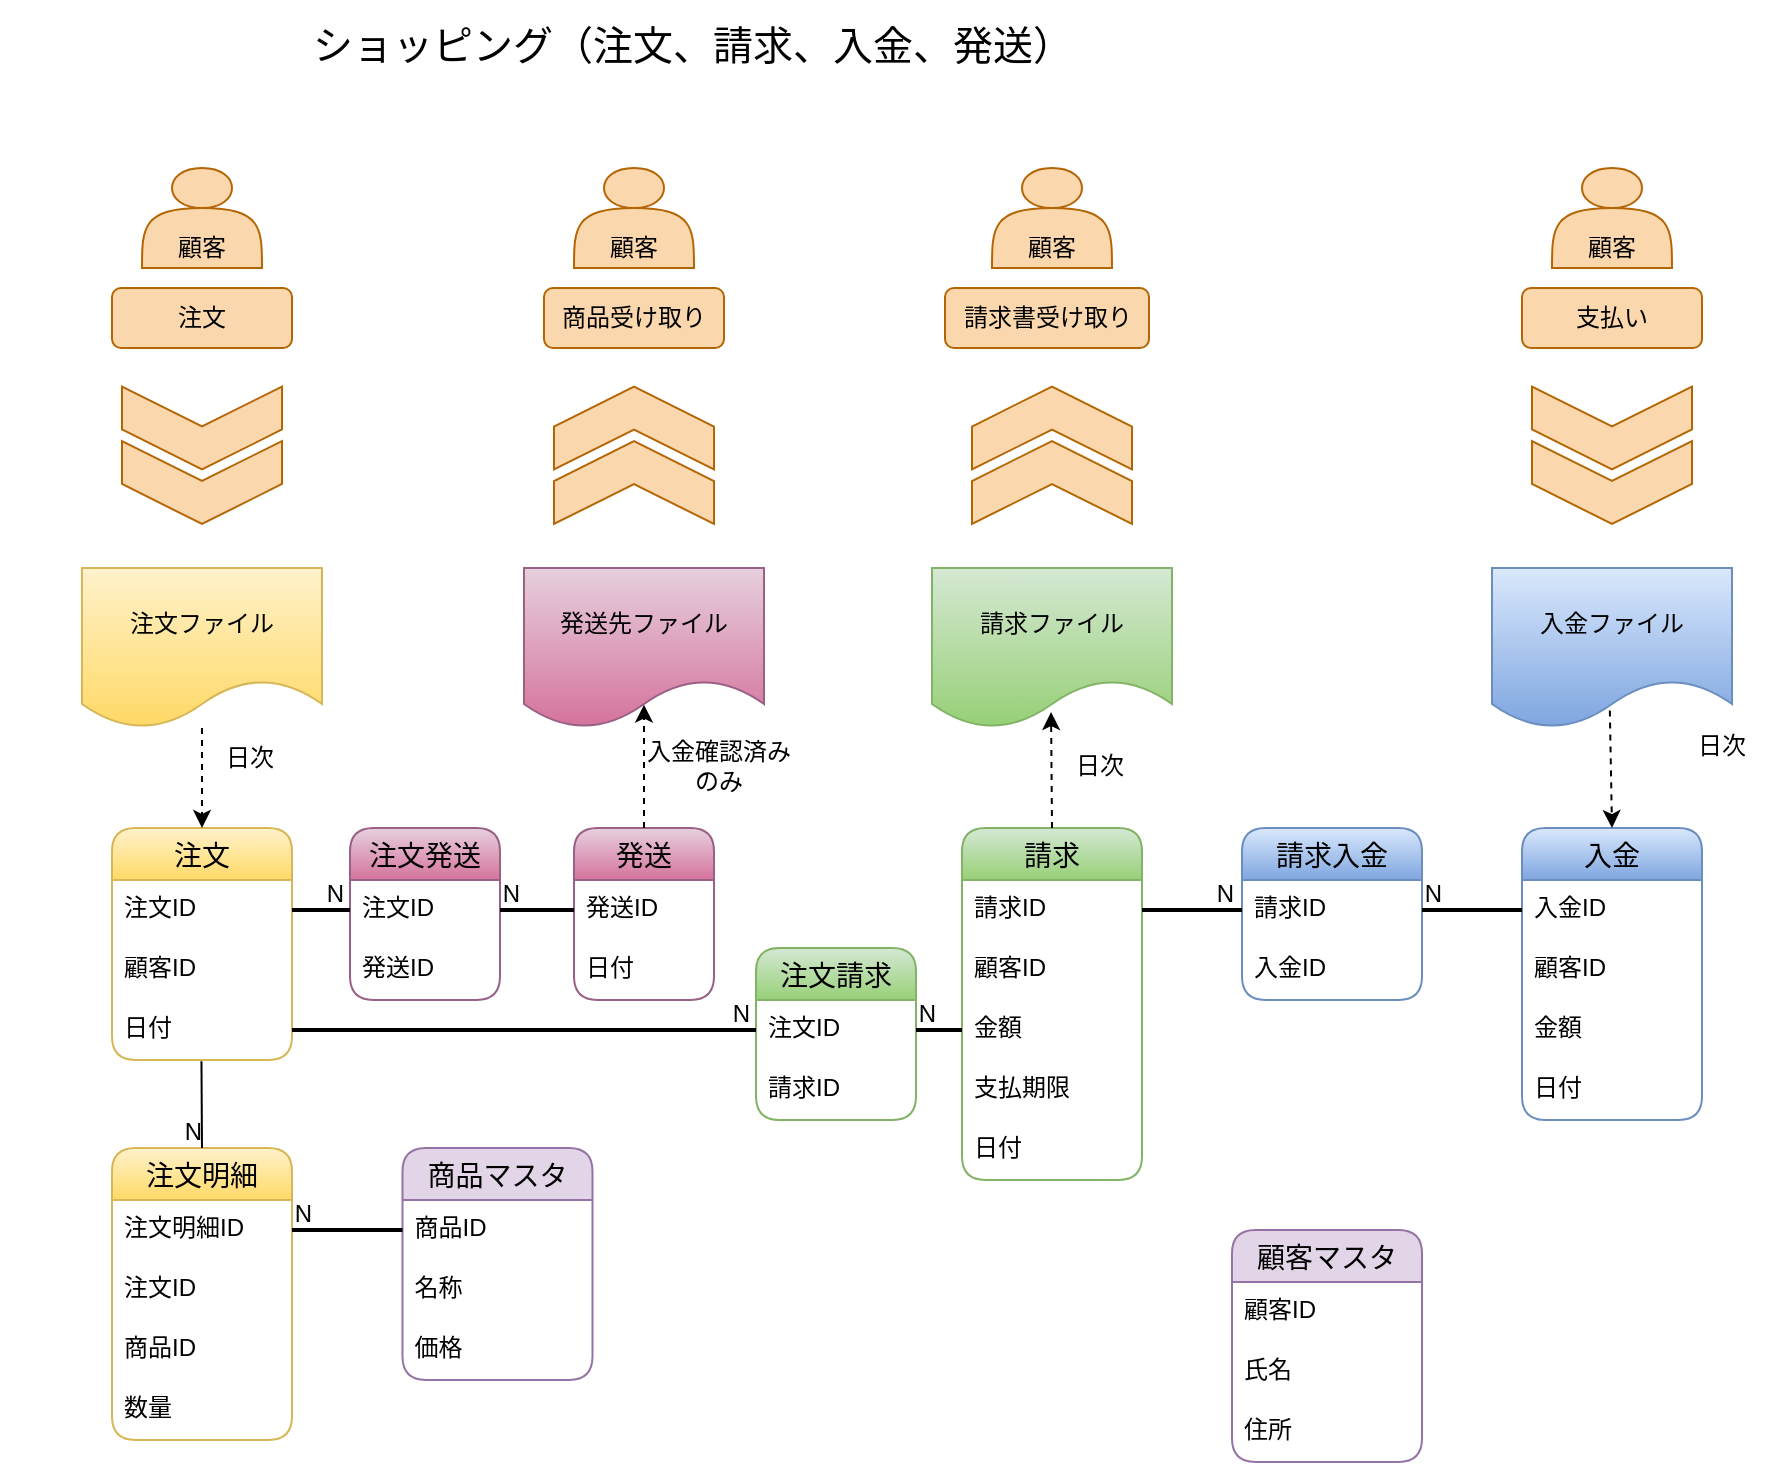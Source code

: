 <mxfile>
    <diagram id="yGmV4a3jAjI65rgRJ6Fj" name="Page-1">
        <mxGraphModel dx="1096" dy="775" grid="0" gridSize="10" guides="1" tooltips="1" connect="1" arrows="1" fold="1" page="1" pageScale="1" pageWidth="1100" pageHeight="850" background="#FFFFFF" math="0" shadow="0">
            <root>
                <mxCell id="0"/>
                <mxCell id="1" parent="0"/>
                <mxCell id="2" value="注文" style="swimlane;fontStyle=0;childLayout=stackLayout;horizontal=1;startSize=26;horizontalStack=0;resizeParent=1;resizeParentMax=0;resizeLast=0;collapsible=1;marginBottom=0;align=center;fontSize=14;rounded=1;fillColor=#fff2cc;gradientColor=#ffd966;strokeColor=#d6b656;fontColor=#000000;" parent="1" vertex="1">
                    <mxGeometry x="70" y="433" width="90" height="116" as="geometry"/>
                </mxCell>
                <mxCell id="3" value="注文ID&#xa;" style="text;spacingLeft=4;spacingRight=4;overflow=hidden;rotatable=0;points=[[0,0.5],[1,0.5]];portConstraint=eastwest;fontSize=12;rounded=1;fontColor=#000000;" parent="2" vertex="1">
                    <mxGeometry y="26" width="90" height="30" as="geometry"/>
                </mxCell>
                <mxCell id="4" value="顧客ID" style="text;spacingLeft=4;spacingRight=4;overflow=hidden;rotatable=0;points=[[0,0.5],[1,0.5]];portConstraint=eastwest;fontSize=12;rounded=1;fontColor=#000000;" parent="2" vertex="1">
                    <mxGeometry y="56" width="90" height="30" as="geometry"/>
                </mxCell>
                <mxCell id="21" value="日付" style="text;spacingLeft=4;spacingRight=4;overflow=hidden;rotatable=0;points=[[0,0.5],[1,0.5]];portConstraint=eastwest;fontSize=12;rounded=1;fontColor=#000000;" parent="2" vertex="1">
                    <mxGeometry y="86" width="90" height="30" as="geometry"/>
                </mxCell>
                <mxCell id="6" value="注文明細" style="swimlane;fontStyle=0;childLayout=stackLayout;horizontal=1;startSize=26;horizontalStack=0;resizeParent=1;resizeParentMax=0;resizeLast=0;collapsible=1;marginBottom=0;align=center;fontSize=14;rounded=1;fillColor=#fff2cc;strokeColor=#d6b656;gradientColor=#ffd966;fontColor=#000000;" parent="1" vertex="1">
                    <mxGeometry x="70" y="593" width="90" height="146" as="geometry"/>
                </mxCell>
                <mxCell id="8" value="注文明細ID" style="text;strokeColor=none;fillColor=none;spacingLeft=4;spacingRight=4;overflow=hidden;rotatable=0;points=[[0,0.5],[1,0.5]];portConstraint=eastwest;fontSize=12;rounded=1;fontColor=#000000;" parent="6" vertex="1">
                    <mxGeometry y="26" width="90" height="30" as="geometry"/>
                </mxCell>
                <mxCell id="7" value="注文ID" style="text;strokeColor=none;fillColor=none;spacingLeft=4;spacingRight=4;overflow=hidden;rotatable=0;points=[[0,0.5],[1,0.5]];portConstraint=eastwest;fontSize=12;rounded=1;fontColor=#000000;" parent="6" vertex="1">
                    <mxGeometry y="56" width="90" height="30" as="geometry"/>
                </mxCell>
                <mxCell id="9" value="商品ID" style="text;strokeColor=none;fillColor=none;spacingLeft=4;spacingRight=4;overflow=hidden;rotatable=0;points=[[0,0.5],[1,0.5]];portConstraint=eastwest;fontSize=12;rounded=1;fontColor=#000000;" parent="6" vertex="1">
                    <mxGeometry y="86" width="90" height="30" as="geometry"/>
                </mxCell>
                <mxCell id="10" value="数量" style="text;strokeColor=none;fillColor=none;spacingLeft=4;spacingRight=4;overflow=hidden;rotatable=0;points=[[0,0.5],[1,0.5]];portConstraint=eastwest;fontSize=12;rounded=1;fontColor=#000000;" parent="6" vertex="1">
                    <mxGeometry y="116" width="90" height="30" as="geometry"/>
                </mxCell>
                <mxCell id="13" value="注文請求" style="swimlane;fontStyle=0;childLayout=stackLayout;horizontal=1;startSize=26;horizontalStack=0;resizeParent=1;resizeParentMax=0;resizeLast=0;collapsible=1;marginBottom=0;align=center;fontSize=14;rounded=1;fillColor=#d5e8d4;gradientColor=#97d077;strokeColor=#82b366;fontColor=#000000;" parent="1" vertex="1">
                    <mxGeometry x="392" y="493" width="80" height="86" as="geometry"/>
                </mxCell>
                <mxCell id="14" value="注文ID" style="text;strokeColor=none;fillColor=none;spacingLeft=4;spacingRight=4;overflow=hidden;rotatable=0;points=[[0,0.5],[1,0.5]];portConstraint=eastwest;fontSize=12;rounded=1;fontColor=#000000;" parent="13" vertex="1">
                    <mxGeometry y="26" width="80" height="30" as="geometry"/>
                </mxCell>
                <mxCell id="15" value="請求ID" style="text;strokeColor=none;fillColor=none;spacingLeft=4;spacingRight=4;overflow=hidden;rotatable=0;points=[[0,0.5],[1,0.5]];portConstraint=eastwest;fontSize=12;rounded=1;fontColor=#000000;" parent="13" vertex="1">
                    <mxGeometry y="56" width="80" height="30" as="geometry"/>
                </mxCell>
                <mxCell id="17" value="請求" style="swimlane;fontStyle=0;childLayout=stackLayout;horizontal=1;startSize=26;horizontalStack=0;resizeParent=1;resizeParentMax=0;resizeLast=0;collapsible=1;marginBottom=0;align=center;fontSize=14;rounded=1;fillColor=#d5e8d4;gradientColor=#97d077;strokeColor=#82b366;fontColor=#000000;" parent="1" vertex="1">
                    <mxGeometry x="495" y="433" width="90" height="176" as="geometry"/>
                </mxCell>
                <mxCell id="18" value="請求ID" style="text;strokeColor=none;fillColor=none;spacingLeft=4;spacingRight=4;overflow=hidden;rotatable=0;points=[[0,0.5],[1,0.5]];portConstraint=eastwest;fontSize=12;rounded=1;fontColor=#000000;" parent="17" vertex="1">
                    <mxGeometry y="26" width="90" height="30" as="geometry"/>
                </mxCell>
                <mxCell id="71" value="顧客ID" style="text;strokeColor=none;fillColor=none;spacingLeft=4;spacingRight=4;overflow=hidden;rotatable=0;points=[[0,0.5],[1,0.5]];portConstraint=eastwest;fontSize=12;rounded=1;fontColor=#000000;" parent="17" vertex="1">
                    <mxGeometry y="56" width="90" height="30" as="geometry"/>
                </mxCell>
                <mxCell id="72" value="金額" style="text;strokeColor=none;fillColor=none;spacingLeft=4;spacingRight=4;overflow=hidden;rotatable=0;points=[[0,0.5],[1,0.5]];portConstraint=eastwest;fontSize=12;rounded=1;fontColor=#000000;" parent="17" vertex="1">
                    <mxGeometry y="86" width="90" height="30" as="geometry"/>
                </mxCell>
                <mxCell id="74" value="支払期限" style="text;strokeColor=none;fillColor=none;spacingLeft=4;spacingRight=4;overflow=hidden;rotatable=0;points=[[0,0.5],[1,0.5]];portConstraint=eastwest;fontSize=12;rounded=1;fontColor=#000000;" parent="17" vertex="1">
                    <mxGeometry y="116" width="90" height="30" as="geometry"/>
                </mxCell>
                <mxCell id="19" value="日付" style="text;strokeColor=none;fillColor=none;spacingLeft=4;spacingRight=4;overflow=hidden;rotatable=0;points=[[0,0.5],[1,0.5]];portConstraint=eastwest;fontSize=12;rounded=1;fontColor=#000000;" parent="17" vertex="1">
                    <mxGeometry y="146" width="90" height="30" as="geometry"/>
                </mxCell>
                <mxCell id="27" value="入金" style="swimlane;fontStyle=0;childLayout=stackLayout;horizontal=1;startSize=26;horizontalStack=0;resizeParent=1;resizeParentMax=0;resizeLast=0;collapsible=1;marginBottom=0;align=center;fontSize=14;rounded=1;fillColor=#dae8fc;gradientColor=#7ea6e0;strokeColor=#6c8ebf;fontColor=#000000;" parent="1" vertex="1">
                    <mxGeometry x="775" y="433" width="90" height="146" as="geometry"/>
                </mxCell>
                <mxCell id="28" value="入金ID" style="text;strokeColor=none;fillColor=none;spacingLeft=4;spacingRight=4;overflow=hidden;rotatable=0;points=[[0,0.5],[1,0.5]];portConstraint=eastwest;fontSize=12;rounded=1;fontColor=#000000;" parent="27" vertex="1">
                    <mxGeometry y="26" width="90" height="30" as="geometry"/>
                </mxCell>
                <mxCell id="73" value="顧客ID" style="text;strokeColor=none;fillColor=none;spacingLeft=4;spacingRight=4;overflow=hidden;rotatable=0;points=[[0,0.5],[1,0.5]];portConstraint=eastwest;fontSize=12;rounded=1;fontColor=#000000;" parent="27" vertex="1">
                    <mxGeometry y="56" width="90" height="30" as="geometry"/>
                </mxCell>
                <mxCell id="29" value="金額" style="text;strokeColor=none;fillColor=none;spacingLeft=4;spacingRight=4;overflow=hidden;rotatable=0;points=[[0,0.5],[1,0.5]];portConstraint=eastwest;fontSize=12;rounded=1;fontColor=#000000;" parent="27" vertex="1">
                    <mxGeometry y="86" width="90" height="30" as="geometry"/>
                </mxCell>
                <mxCell id="30" value="日付" style="text;strokeColor=none;fillColor=none;spacingLeft=4;spacingRight=4;overflow=hidden;rotatable=0;points=[[0,0.5],[1,0.5]];portConstraint=eastwest;fontSize=12;rounded=1;fontColor=#000000;" parent="27" vertex="1">
                    <mxGeometry y="116" width="90" height="30" as="geometry"/>
                </mxCell>
                <mxCell id="32" value="顧客マスタ" style="swimlane;fontStyle=0;childLayout=stackLayout;horizontal=1;startSize=26;horizontalStack=0;resizeParent=1;resizeParentMax=0;resizeLast=0;collapsible=1;marginBottom=0;align=center;fontSize=14;rounded=1;strokeColor=#9673a6;fillColor=#e1d5e7;fontColor=#000000;" parent="1" vertex="1">
                    <mxGeometry x="630" y="634" width="95" height="116" as="geometry"/>
                </mxCell>
                <mxCell id="33" value="顧客ID" style="text;strokeColor=none;fillColor=none;spacingLeft=4;spacingRight=4;overflow=hidden;rotatable=0;points=[[0,0.5],[1,0.5]];portConstraint=eastwest;fontSize=12;rounded=1;fontColor=#000000;" parent="32" vertex="1">
                    <mxGeometry y="26" width="95" height="30" as="geometry"/>
                </mxCell>
                <mxCell id="122" value="氏名" style="text;strokeColor=none;fillColor=none;spacingLeft=4;spacingRight=4;overflow=hidden;rotatable=0;points=[[0,0.5],[1,0.5]];portConstraint=eastwest;fontSize=12;rounded=1;fontColor=#000000;" parent="32" vertex="1">
                    <mxGeometry y="56" width="95" height="30" as="geometry"/>
                </mxCell>
                <mxCell id="34" value="住所" style="text;strokeColor=none;fillColor=none;spacingLeft=4;spacingRight=4;overflow=hidden;rotatable=0;points=[[0,0.5],[1,0.5]];portConstraint=eastwest;fontSize=12;rounded=1;fontColor=#000000;" parent="32" vertex="1">
                    <mxGeometry y="86" width="95" height="30" as="geometry"/>
                </mxCell>
                <mxCell id="37" value="商品マスタ" style="swimlane;fontStyle=0;childLayout=stackLayout;horizontal=1;startSize=26;horizontalStack=0;resizeParent=1;resizeParentMax=0;resizeLast=0;collapsible=1;marginBottom=0;align=center;fontSize=14;rounded=1;fillColor=#e1d5e7;strokeColor=#9673a6;fontColor=#000000;" parent="1" vertex="1">
                    <mxGeometry x="215.25" y="593" width="95" height="116" as="geometry"/>
                </mxCell>
                <mxCell id="38" value="商品ID" style="text;strokeColor=none;fillColor=none;spacingLeft=4;spacingRight=4;overflow=hidden;rotatable=0;points=[[0,0.5],[1,0.5]];portConstraint=eastwest;fontSize=12;rounded=1;fontColor=#000000;" parent="37" vertex="1">
                    <mxGeometry y="26" width="95" height="30" as="geometry"/>
                </mxCell>
                <mxCell id="156" value="名称" style="text;strokeColor=none;fillColor=none;spacingLeft=4;spacingRight=4;overflow=hidden;rotatable=0;points=[[0,0.5],[1,0.5]];portConstraint=eastwest;fontSize=12;rounded=1;fontColor=#000000;" parent="37" vertex="1">
                    <mxGeometry y="56" width="95" height="30" as="geometry"/>
                </mxCell>
                <mxCell id="39" value="価格" style="text;strokeColor=none;fillColor=none;spacingLeft=4;spacingRight=4;overflow=hidden;rotatable=0;points=[[0,0.5],[1,0.5]];portConstraint=eastwest;fontSize=12;rounded=1;fontColor=#000000;" parent="37" vertex="1">
                    <mxGeometry y="86" width="95" height="30" as="geometry"/>
                </mxCell>
                <mxCell id="45" style="edgeStyle=none;rounded=1;html=1;entryX=0.5;entryY=0;entryDx=0;entryDy=0;dashed=1;fontColor=#000000;strokeColor=#000000;" parent="1" source="42" target="2" edge="1">
                    <mxGeometry relative="1" as="geometry"/>
                </mxCell>
                <mxCell id="42" value="注文ファイル" style="shape=document;whiteSpace=wrap;html=1;boundedLbl=1;rounded=1;fillColor=#fff2cc;gradientColor=#ffd966;strokeColor=#d6b656;fontColor=#000000;" parent="1" vertex="1">
                    <mxGeometry x="55" y="303" width="120" height="80" as="geometry"/>
                </mxCell>
                <mxCell id="43" value="請求ファイル" style="shape=document;whiteSpace=wrap;html=1;boundedLbl=1;rounded=1;fillColor=#d5e8d4;gradientColor=#97d077;strokeColor=#82b366;fontColor=#000000;" parent="1" vertex="1">
                    <mxGeometry x="480" y="303" width="120" height="80" as="geometry"/>
                </mxCell>
                <mxCell id="44" value="入金ファイル" style="shape=document;whiteSpace=wrap;html=1;boundedLbl=1;rounded=1;fillColor=#dae8fc;gradientColor=#7ea6e0;strokeColor=#6c8ebf;fontColor=#000000;" parent="1" vertex="1">
                    <mxGeometry x="760" y="303" width="120" height="80" as="geometry"/>
                </mxCell>
                <mxCell id="51" value="" style="endArrow=none;html=1;rounded=0;exitX=0;exitY=0.5;exitDx=0;exitDy=0;entryX=1;entryY=0.5;entryDx=0;entryDy=0;fontColor=#000000;strokeWidth=2;strokeColor=#000000;" parent="1" source="72" target="14" edge="1">
                    <mxGeometry relative="1" as="geometry">
                        <mxPoint x="585" y="475.41" as="sourcePoint"/>
                        <mxPoint x="525" y="475.41" as="targetPoint"/>
                    </mxGeometry>
                </mxCell>
                <mxCell id="52" value="N" style="resizable=0;html=1;align=right;verticalAlign=bottom;rounded=1;direction=south;fontColor=#000000;" parent="51" connectable="0" vertex="1">
                    <mxGeometry x="1" relative="1" as="geometry">
                        <mxPoint x="10" as="offset"/>
                    </mxGeometry>
                </mxCell>
                <mxCell id="54" value="" style="endArrow=none;html=1;rounded=0;exitX=0;exitY=0.5;exitDx=0;exitDy=0;entryX=1;entryY=0.5;entryDx=0;entryDy=0;fontColor=#000000;strokeWidth=2;strokeColor=#000000;" parent="1" source="38" target="8" edge="1">
                    <mxGeometry relative="1" as="geometry">
                        <mxPoint x="365" y="663" as="sourcePoint"/>
                        <mxPoint x="325" y="634" as="targetPoint"/>
                    </mxGeometry>
                </mxCell>
                <mxCell id="55" value="N" style="resizable=0;html=1;align=right;verticalAlign=bottom;rounded=1;fontColor=#000000;" parent="54" connectable="0" vertex="1">
                    <mxGeometry x="1" relative="1" as="geometry">
                        <mxPoint x="11" as="offset"/>
                    </mxGeometry>
                </mxCell>
                <mxCell id="56" value="" style="endArrow=none;html=1;rounded=0;entryX=0.5;entryY=0;entryDx=0;entryDy=0;exitX=0.497;exitY=1.021;exitDx=0;exitDy=0;exitPerimeter=0;fontColor=#000000;strokeColor=#000000;" parent="1" source="21" target="6" edge="1">
                    <mxGeometry relative="1" as="geometry">
                        <mxPoint x="80" y="553" as="sourcePoint"/>
                        <mxPoint x="230" y="473" as="targetPoint"/>
                    </mxGeometry>
                </mxCell>
                <mxCell id="57" value="N" style="resizable=0;html=1;align=right;verticalAlign=bottom;rounded=1;fontColor=#000000;" parent="56" connectable="0" vertex="1">
                    <mxGeometry x="1" relative="1" as="geometry"/>
                </mxCell>
                <mxCell id="58" value="" style="endArrow=none;html=1;rounded=0;exitX=1;exitY=0.5;exitDx=0;exitDy=0;entryX=0;entryY=0.5;entryDx=0;entryDy=0;fontColor=#000000;strokeWidth=2;strokeColor=#000000;" parent="1" source="21" target="14" edge="1">
                    <mxGeometry relative="1" as="geometry">
                        <mxPoint x="325" y="474.0" as="sourcePoint"/>
                        <mxPoint x="365" y="473" as="targetPoint"/>
                    </mxGeometry>
                </mxCell>
                <mxCell id="59" value="N" style="resizable=0;html=1;align=right;verticalAlign=bottom;rounded=1;fontColor=#000000;" parent="58" connectable="0" vertex="1">
                    <mxGeometry x="1" relative="1" as="geometry">
                        <mxPoint x="-3" as="offset"/>
                    </mxGeometry>
                </mxCell>
                <mxCell id="60" value="請求入金" style="swimlane;fontStyle=0;childLayout=stackLayout;horizontal=1;startSize=26;horizontalStack=0;resizeParent=1;resizeParentMax=0;resizeLast=0;collapsible=1;marginBottom=0;align=center;fontSize=14;rounded=1;fillColor=#dae8fc;gradientColor=#7ea6e0;strokeColor=#6c8ebf;fontColor=#000000;" parent="1" vertex="1">
                    <mxGeometry x="635" y="433" width="90" height="86" as="geometry"/>
                </mxCell>
                <mxCell id="61" value="請求ID" style="text;strokeColor=none;fillColor=none;spacingLeft=4;spacingRight=4;overflow=hidden;rotatable=0;points=[[0,0.5],[1,0.5]];portConstraint=eastwest;fontSize=12;rounded=1;fontColor=#000000;" parent="60" vertex="1">
                    <mxGeometry y="26" width="90" height="30" as="geometry"/>
                </mxCell>
                <mxCell id="62" value="入金ID" style="text;strokeColor=none;fillColor=none;spacingLeft=4;spacingRight=4;overflow=hidden;rotatable=0;points=[[0,0.5],[1,0.5]];portConstraint=eastwest;fontSize=12;rounded=1;fontColor=#000000;" parent="60" vertex="1">
                    <mxGeometry y="56" width="90" height="30" as="geometry"/>
                </mxCell>
                <mxCell id="65" style="edgeStyle=none;rounded=1;html=1;dashed=1;entryX=0.496;entryY=0.9;entryDx=0;entryDy=0;entryPerimeter=0;exitX=0.5;exitY=0;exitDx=0;exitDy=0;fontColor=#000000;strokeColor=#000000;" parent="1" source="17" target="43" edge="1">
                    <mxGeometry relative="1" as="geometry">
                        <mxPoint x="675" y="373" as="sourcePoint"/>
                        <mxPoint x="515" y="433" as="targetPoint"/>
                    </mxGeometry>
                </mxCell>
                <mxCell id="66" style="edgeStyle=none;rounded=1;html=1;entryX=0.5;entryY=0;entryDx=0;entryDy=0;dashed=1;exitX=0.491;exitY=0.89;exitDx=0;exitDy=0;exitPerimeter=0;fontColor=#000000;strokeColor=#000000;" parent="1" source="44" target="27" edge="1">
                    <mxGeometry relative="1" as="geometry">
                        <mxPoint x="773.82" y="373" as="sourcePoint"/>
                        <mxPoint x="773.82" y="453" as="targetPoint"/>
                    </mxGeometry>
                </mxCell>
                <mxCell id="67" value="" style="endArrow=none;html=1;rounded=0;exitX=1;exitY=0.5;exitDx=0;exitDy=0;entryX=0;entryY=0.5;entryDx=0;entryDy=0;fontColor=#000000;strokeWidth=2;strokeColor=#000000;" parent="1" source="18" target="61" edge="1">
                    <mxGeometry relative="1" as="geometry">
                        <mxPoint x="755" y="643" as="sourcePoint"/>
                        <mxPoint x="825" y="633" as="targetPoint"/>
                    </mxGeometry>
                </mxCell>
                <mxCell id="68" value="N" style="resizable=0;html=1;align=right;verticalAlign=bottom;rounded=1;fontColor=#000000;" parent="67" connectable="0" vertex="1">
                    <mxGeometry x="1" relative="1" as="geometry">
                        <mxPoint x="-4" as="offset"/>
                    </mxGeometry>
                </mxCell>
                <mxCell id="69" value="" style="endArrow=none;html=1;rounded=0;entryX=1;entryY=0.5;entryDx=0;entryDy=0;exitX=0;exitY=0.5;exitDx=0;exitDy=0;fontColor=#000000;strokeWidth=2;strokeColor=#000000;" parent="1" source="28" target="61" edge="1">
                    <mxGeometry relative="1" as="geometry">
                        <mxPoint x="845" y="677" as="sourcePoint"/>
                        <mxPoint x="615" y="538" as="targetPoint"/>
                    </mxGeometry>
                </mxCell>
                <mxCell id="70" value="N" style="resizable=0;html=1;align=right;verticalAlign=bottom;rounded=1;direction=south;fontColor=#000000;" parent="69" connectable="0" vertex="1">
                    <mxGeometry x="1" relative="1" as="geometry">
                        <mxPoint x="10" as="offset"/>
                    </mxGeometry>
                </mxCell>
                <mxCell id="105" value="発送" style="swimlane;fontStyle=0;childLayout=stackLayout;horizontal=1;startSize=26;horizontalStack=0;resizeParent=1;resizeParentMax=0;resizeLast=0;collapsible=1;marginBottom=0;align=center;fontSize=14;rounded=1;fillColor=#e6d0de;gradientColor=#d5739d;strokeColor=#996185;fontColor=#000000;" parent="1" vertex="1">
                    <mxGeometry x="301" y="433" width="70" height="86" as="geometry"/>
                </mxCell>
                <mxCell id="106" value="発送ID" style="text;strokeColor=none;fillColor=none;spacingLeft=4;spacingRight=4;overflow=hidden;rotatable=0;points=[[0,0.5],[1,0.5]];portConstraint=eastwest;fontSize=12;rounded=1;fontColor=#000000;" parent="105" vertex="1">
                    <mxGeometry y="26" width="70" height="30" as="geometry"/>
                </mxCell>
                <mxCell id="110" value="日付" style="text;strokeColor=none;fillColor=none;spacingLeft=4;spacingRight=4;overflow=hidden;rotatable=0;points=[[0,0.5],[1,0.5]];portConstraint=eastwest;fontSize=12;rounded=1;fontColor=#000000;" parent="105" vertex="1">
                    <mxGeometry y="56" width="70" height="30" as="geometry"/>
                </mxCell>
                <mxCell id="111" value="発送先ファイル" style="shape=document;whiteSpace=wrap;html=1;boundedLbl=1;rounded=1;fillColor=#e6d0de;gradientColor=#d5739d;strokeColor=#996185;fontColor=#000000;" parent="1" vertex="1">
                    <mxGeometry x="276" y="303" width="120" height="80" as="geometry"/>
                </mxCell>
                <mxCell id="112" value="注文発送" style="swimlane;fontStyle=0;childLayout=stackLayout;horizontal=1;startSize=26;horizontalStack=0;resizeParent=1;resizeParentMax=0;resizeLast=0;collapsible=1;marginBottom=0;align=center;fontSize=14;rounded=1;fillColor=#e6d0de;gradientColor=#d5739d;strokeColor=#996185;fontColor=#000000;" parent="1" vertex="1">
                    <mxGeometry x="189" y="433" width="75" height="86" as="geometry"/>
                </mxCell>
                <mxCell id="113" value="注文ID" style="text;strokeColor=none;fillColor=none;spacingLeft=4;spacingRight=4;overflow=hidden;rotatable=0;points=[[0,0.5],[1,0.5]];portConstraint=eastwest;fontSize=12;rounded=1;fontColor=#000000;" parent="112" vertex="1">
                    <mxGeometry y="26" width="75" height="30" as="geometry"/>
                </mxCell>
                <mxCell id="114" value="発送ID" style="text;strokeColor=none;fillColor=none;spacingLeft=4;spacingRight=4;overflow=hidden;rotatable=0;points=[[0,0.5],[1,0.5]];portConstraint=eastwest;fontSize=12;rounded=1;fontColor=#000000;" parent="112" vertex="1">
                    <mxGeometry y="56" width="75" height="30" as="geometry"/>
                </mxCell>
                <mxCell id="115" style="edgeStyle=none;rounded=1;html=1;dashed=1;entryX=0.5;entryY=0.854;entryDx=0;entryDy=0;entryPerimeter=0;exitX=0.5;exitY=0;exitDx=0;exitDy=0;fontColor=#000000;strokeColor=#000000;" parent="1" source="105" target="111" edge="1">
                    <mxGeometry relative="1" as="geometry">
                        <mxPoint x="550" y="443" as="sourcePoint"/>
                        <mxPoint x="549.52" y="385" as="targetPoint"/>
                    </mxGeometry>
                </mxCell>
                <mxCell id="116" value="" style="endArrow=none;html=1;rounded=0;fontColor=#000000;entryX=0;entryY=0.5;entryDx=0;entryDy=0;exitX=1;exitY=0.5;exitDx=0;exitDy=0;strokeWidth=2;strokeColor=#000000;" parent="1" source="3" target="113" edge="1">
                    <mxGeometry relative="1" as="geometry">
                        <mxPoint x="435.0" y="704" as="sourcePoint"/>
                        <mxPoint x="485" y="704" as="targetPoint"/>
                    </mxGeometry>
                </mxCell>
                <mxCell id="117" value="N" style="resizable=0;html=1;align=right;verticalAlign=bottom;fontColor=#000000;" parent="116" connectable="0" vertex="1">
                    <mxGeometry x="1" relative="1" as="geometry">
                        <mxPoint x="-3" as="offset"/>
                    </mxGeometry>
                </mxCell>
                <mxCell id="120" value="" style="endArrow=none;html=1;rounded=0;entryX=1;entryY=0.5;entryDx=0;entryDy=0;exitX=0;exitY=0.5;exitDx=0;exitDy=0;fontColor=#000000;strokeWidth=2;strokeColor=#000000;" parent="1" source="106" target="113" edge="1">
                    <mxGeometry relative="1" as="geometry">
                        <mxPoint x="345" y="573" as="sourcePoint"/>
                        <mxPoint x="730" y="714" as="targetPoint"/>
                    </mxGeometry>
                </mxCell>
                <mxCell id="121" value="N" style="resizable=0;html=1;align=right;verticalAlign=bottom;rounded=1;direction=south;fontColor=#000000;" parent="120" connectable="0" vertex="1">
                    <mxGeometry x="1" relative="1" as="geometry">
                        <mxPoint x="10" as="offset"/>
                    </mxGeometry>
                </mxCell>
                <mxCell id="124" value="入金確認済みのみ" style="text;html=1;strokeColor=none;fillColor=none;align=center;verticalAlign=middle;whiteSpace=wrap;rounded=0;fontColor=#000000;" parent="1" vertex="1">
                    <mxGeometry x="335" y="387" width="77" height="30" as="geometry"/>
                </mxCell>
                <mxCell id="130" value="&lt;br&gt;&lt;br&gt;顧客" style="shape=actor;whiteSpace=wrap;html=1;fillColor=#fad7ac;strokeColor=#b46504;fontColor=#000000;" parent="1" vertex="1">
                    <mxGeometry x="85" y="103" width="60" height="50" as="geometry"/>
                </mxCell>
                <mxCell id="131" value="&lt;br&gt;&lt;br&gt;顧客" style="shape=actor;whiteSpace=wrap;html=1;fillColor=#fad7ac;strokeColor=#b46504;fontColor=#000000;" parent="1" vertex="1">
                    <mxGeometry x="301" y="103" width="60" height="50" as="geometry"/>
                </mxCell>
                <mxCell id="132" value="&lt;br&gt;&lt;br&gt;顧客" style="shape=actor;whiteSpace=wrap;html=1;fillColor=#fad7ac;strokeColor=#b46504;fontColor=#000000;" parent="1" vertex="1">
                    <mxGeometry x="510" y="103" width="60" height="50" as="geometry"/>
                </mxCell>
                <mxCell id="133" value="&lt;br&gt;&lt;br&gt;顧客" style="shape=actor;whiteSpace=wrap;html=1;fillColor=#fad7ac;strokeColor=#b46504;fontColor=#000000;" parent="1" vertex="1">
                    <mxGeometry x="790" y="103" width="60" height="50" as="geometry"/>
                </mxCell>
                <mxCell id="135" value="注文" style="rounded=1;whiteSpace=wrap;html=1;fillColor=#fad7ac;strokeColor=#b46504;fontColor=#000000;" parent="1" vertex="1">
                    <mxGeometry x="70" y="163" width="90" height="30" as="geometry"/>
                </mxCell>
                <mxCell id="136" value="商品受け取り" style="rounded=1;whiteSpace=wrap;html=1;fillColor=#fad7ac;strokeColor=#b46504;fontColor=#000000;" parent="1" vertex="1">
                    <mxGeometry x="286" y="163" width="90" height="30" as="geometry"/>
                </mxCell>
                <mxCell id="137" value="請求書受け取り" style="rounded=1;whiteSpace=wrap;html=1;fillColor=#fad7ac;strokeColor=#b46504;fontColor=#000000;" parent="1" vertex="1">
                    <mxGeometry x="486.5" y="163" width="102" height="30" as="geometry"/>
                </mxCell>
                <mxCell id="138" value="支払い" style="rounded=1;whiteSpace=wrap;html=1;fillColor=#fad7ac;strokeColor=#b46504;fontColor=#000000;" parent="1" vertex="1">
                    <mxGeometry x="775" y="163" width="90" height="30" as="geometry"/>
                </mxCell>
                <mxCell id="142" value="" style="shape=step;perimeter=stepPerimeter;whiteSpace=wrap;html=1;fixedSize=1;fillColor=#fad7ac;strokeColor=#b46504;rotation=90;fontColor=#000000;" parent="1" vertex="1">
                    <mxGeometry x="94.25" y="193" width="41.5" height="80" as="geometry"/>
                </mxCell>
                <mxCell id="143" value="" style="shape=step;perimeter=stepPerimeter;whiteSpace=wrap;html=1;fixedSize=1;fillColor=#fad7ac;strokeColor=#b46504;rotation=90;fontColor=#000000;" parent="1" vertex="1">
                    <mxGeometry x="94.25" y="220.25" width="41.5" height="80" as="geometry"/>
                </mxCell>
                <mxCell id="144" value="" style="shape=step;perimeter=stepPerimeter;whiteSpace=wrap;html=1;fixedSize=1;fillColor=#fad7ac;strokeColor=#b46504;rotation=90;flipH=1;fontColor=#000000;" parent="1" vertex="1">
                    <mxGeometry x="310.25" y="193" width="41.5" height="80" as="geometry"/>
                </mxCell>
                <mxCell id="145" value="" style="shape=step;perimeter=stepPerimeter;whiteSpace=wrap;html=1;fixedSize=1;fillColor=#fad7ac;strokeColor=#b46504;rotation=90;flipH=1;fontColor=#000000;" parent="1" vertex="1">
                    <mxGeometry x="310.25" y="220.25" width="41.5" height="80" as="geometry"/>
                </mxCell>
                <mxCell id="146" value="" style="shape=step;perimeter=stepPerimeter;whiteSpace=wrap;html=1;fixedSize=1;fillColor=#fad7ac;strokeColor=#b46504;rotation=90;flipH=1;fontColor=#000000;" parent="1" vertex="1">
                    <mxGeometry x="519.25" y="193" width="41.5" height="80" as="geometry"/>
                </mxCell>
                <mxCell id="147" value="" style="shape=step;perimeter=stepPerimeter;whiteSpace=wrap;html=1;fixedSize=1;fillColor=#fad7ac;strokeColor=#b46504;rotation=90;flipH=1;fontColor=#000000;" parent="1" vertex="1">
                    <mxGeometry x="519.25" y="220.25" width="41.5" height="80" as="geometry"/>
                </mxCell>
                <mxCell id="150" value="" style="shape=step;perimeter=stepPerimeter;whiteSpace=wrap;html=1;fixedSize=1;fillColor=#fad7ac;strokeColor=#b46504;rotation=90;fontColor=#000000;" parent="1" vertex="1">
                    <mxGeometry x="799.25" y="193" width="41.5" height="80" as="geometry"/>
                </mxCell>
                <mxCell id="151" value="" style="shape=step;perimeter=stepPerimeter;whiteSpace=wrap;html=1;fixedSize=1;fillColor=#fad7ac;strokeColor=#b46504;rotation=90;fontColor=#000000;" parent="1" vertex="1">
                    <mxGeometry x="799.25" y="220.25" width="41.5" height="80" as="geometry"/>
                </mxCell>
                <mxCell id="152" value="日次" style="text;html=1;strokeColor=none;fillColor=none;align=center;verticalAlign=middle;whiteSpace=wrap;rounded=0;fontColor=#000000;" parent="1" vertex="1">
                    <mxGeometry x="534" y="387" width="60" height="30" as="geometry"/>
                </mxCell>
                <mxCell id="153" value="日次" style="text;html=1;strokeColor=none;fillColor=none;align=center;verticalAlign=middle;whiteSpace=wrap;rounded=0;fontColor=#000000;" parent="1" vertex="1">
                    <mxGeometry x="845" y="377" width="60" height="30" as="geometry"/>
                </mxCell>
                <mxCell id="154" value="日次" style="text;html=1;strokeColor=none;fillColor=none;align=center;verticalAlign=middle;whiteSpace=wrap;rounded=0;fontColor=#000000;" parent="1" vertex="1">
                    <mxGeometry x="109" y="383" width="60" height="30" as="geometry"/>
                </mxCell>
                <mxCell id="155" value="ショッピング（注文&lt;span style=&quot;background-color: transparent;&quot;&gt;、請求、入金&lt;/span&gt;&lt;span style=&quot;background-color: transparent;&quot;&gt;、発送）&lt;/span&gt;" style="text;html=1;align=center;verticalAlign=middle;whiteSpace=wrap;rounded=0;fontSize=20;" parent="1" vertex="1">
                    <mxGeometry x="85" y="19" width="551" height="43" as="geometry"/>
                </mxCell>
                <mxCell id="157" value="　" style="text;html=1;strokeColor=none;fillColor=none;align=center;verticalAlign=middle;whiteSpace=wrap;rounded=0;fontColor=#000000;" vertex="1" parent="1">
                    <mxGeometry x="14" y="383" width="60" height="30" as="geometry"/>
                </mxCell>
            </root>
        </mxGraphModel>
    </diagram>
</mxfile>